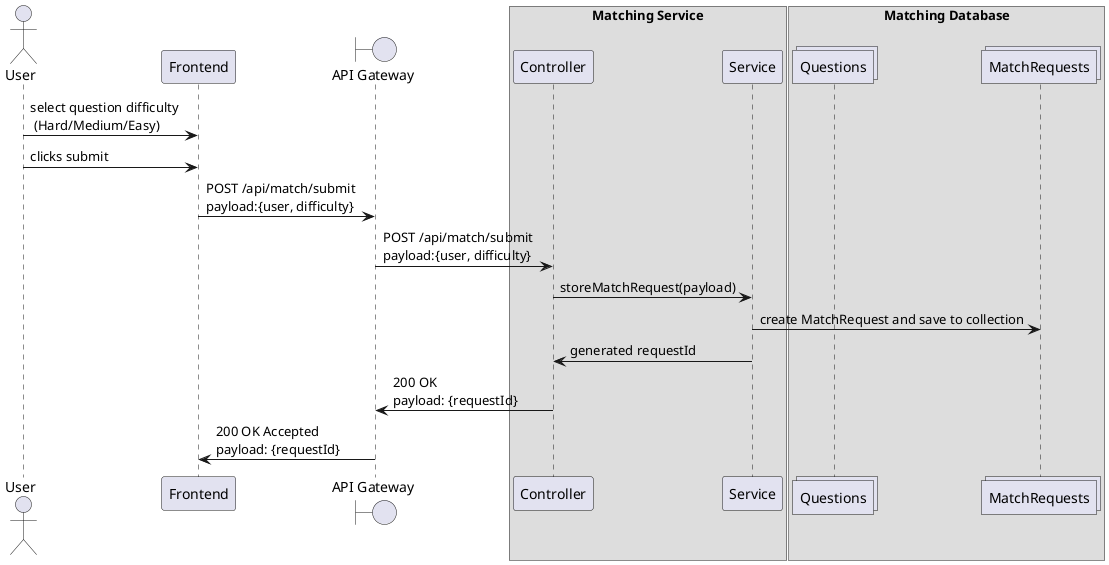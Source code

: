 @startuml
actor User as user
' box frontend
participant "Frontend" as webapp
' participant "Socket Client" as socketclient
' end box
boundary "API Gateway" as gateway
box "Matching Service"
participant "Controller" as controller
participant "Service" as service
end box
box "Matching Database"
collections Questions as questions
collections MatchRequests as matchrequests


user -> webapp : select question difficulty \n (Hard/Medium/Easy)
user -> webapp : clicks submit
webapp -> gateway: POST /api/match/submit \npayload:{user, difficulty}
gateway -> controller: POST /api/match/submit \npayload:{user, difficulty}
controller -> service: storeMatchRequest(payload)
service -> matchrequests: create MatchRequest and save to collection
service -> controller: generated requestId
controller -> gateway: 200 OK \npayload: {requestId}
gateway -> webapp: 200 OK Accepted \npayload: {requestId}
@enduml
